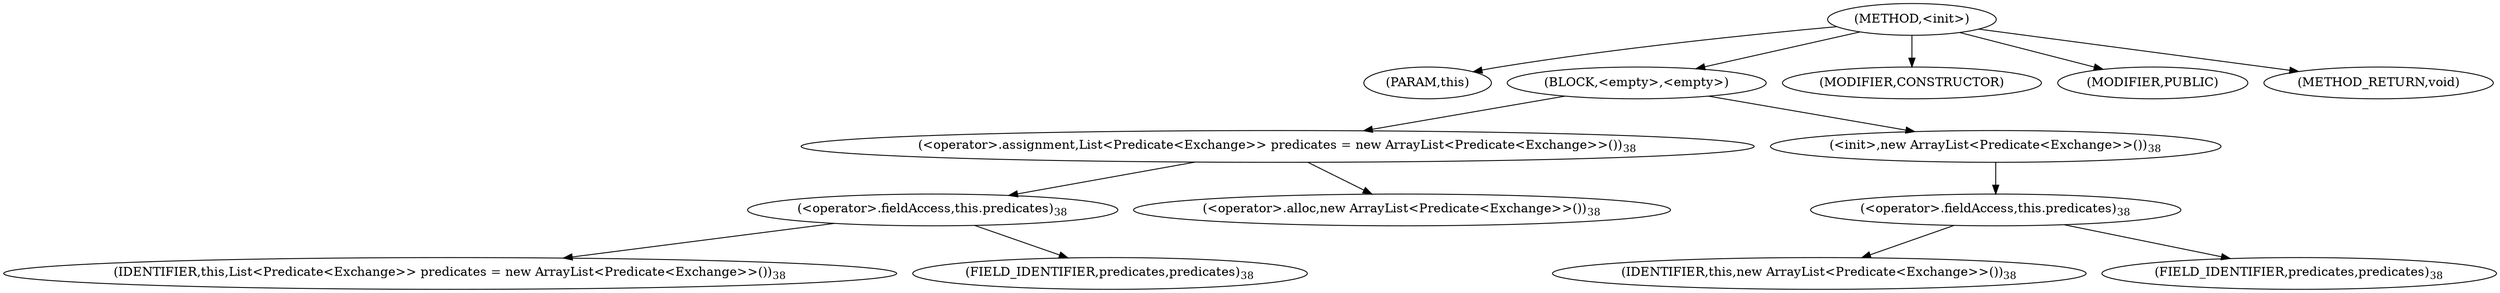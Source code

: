 digraph "&lt;init&gt;" {  
"234" [label = <(METHOD,&lt;init&gt;)> ]
"235" [label = <(PARAM,this)> ]
"236" [label = <(BLOCK,&lt;empty&gt;,&lt;empty&gt;)> ]
"237" [label = <(&lt;operator&gt;.assignment,List&lt;Predicate&lt;Exchange&gt;&gt; predicates = new ArrayList&lt;Predicate&lt;Exchange&gt;&gt;())<SUB>38</SUB>> ]
"238" [label = <(&lt;operator&gt;.fieldAccess,this.predicates)<SUB>38</SUB>> ]
"239" [label = <(IDENTIFIER,this,List&lt;Predicate&lt;Exchange&gt;&gt; predicates = new ArrayList&lt;Predicate&lt;Exchange&gt;&gt;())<SUB>38</SUB>> ]
"240" [label = <(FIELD_IDENTIFIER,predicates,predicates)<SUB>38</SUB>> ]
"241" [label = <(&lt;operator&gt;.alloc,new ArrayList&lt;Predicate&lt;Exchange&gt;&gt;())<SUB>38</SUB>> ]
"242" [label = <(&lt;init&gt;,new ArrayList&lt;Predicate&lt;Exchange&gt;&gt;())<SUB>38</SUB>> ]
"243" [label = <(&lt;operator&gt;.fieldAccess,this.predicates)<SUB>38</SUB>> ]
"244" [label = <(IDENTIFIER,this,new ArrayList&lt;Predicate&lt;Exchange&gt;&gt;())<SUB>38</SUB>> ]
"245" [label = <(FIELD_IDENTIFIER,predicates,predicates)<SUB>38</SUB>> ]
"246" [label = <(MODIFIER,CONSTRUCTOR)> ]
"247" [label = <(MODIFIER,PUBLIC)> ]
"248" [label = <(METHOD_RETURN,void)> ]
  "234" -> "235" 
  "234" -> "236" 
  "234" -> "246" 
  "234" -> "247" 
  "234" -> "248" 
  "236" -> "237" 
  "236" -> "242" 
  "237" -> "238" 
  "237" -> "241" 
  "238" -> "239" 
  "238" -> "240" 
  "242" -> "243" 
  "243" -> "244" 
  "243" -> "245" 
}
